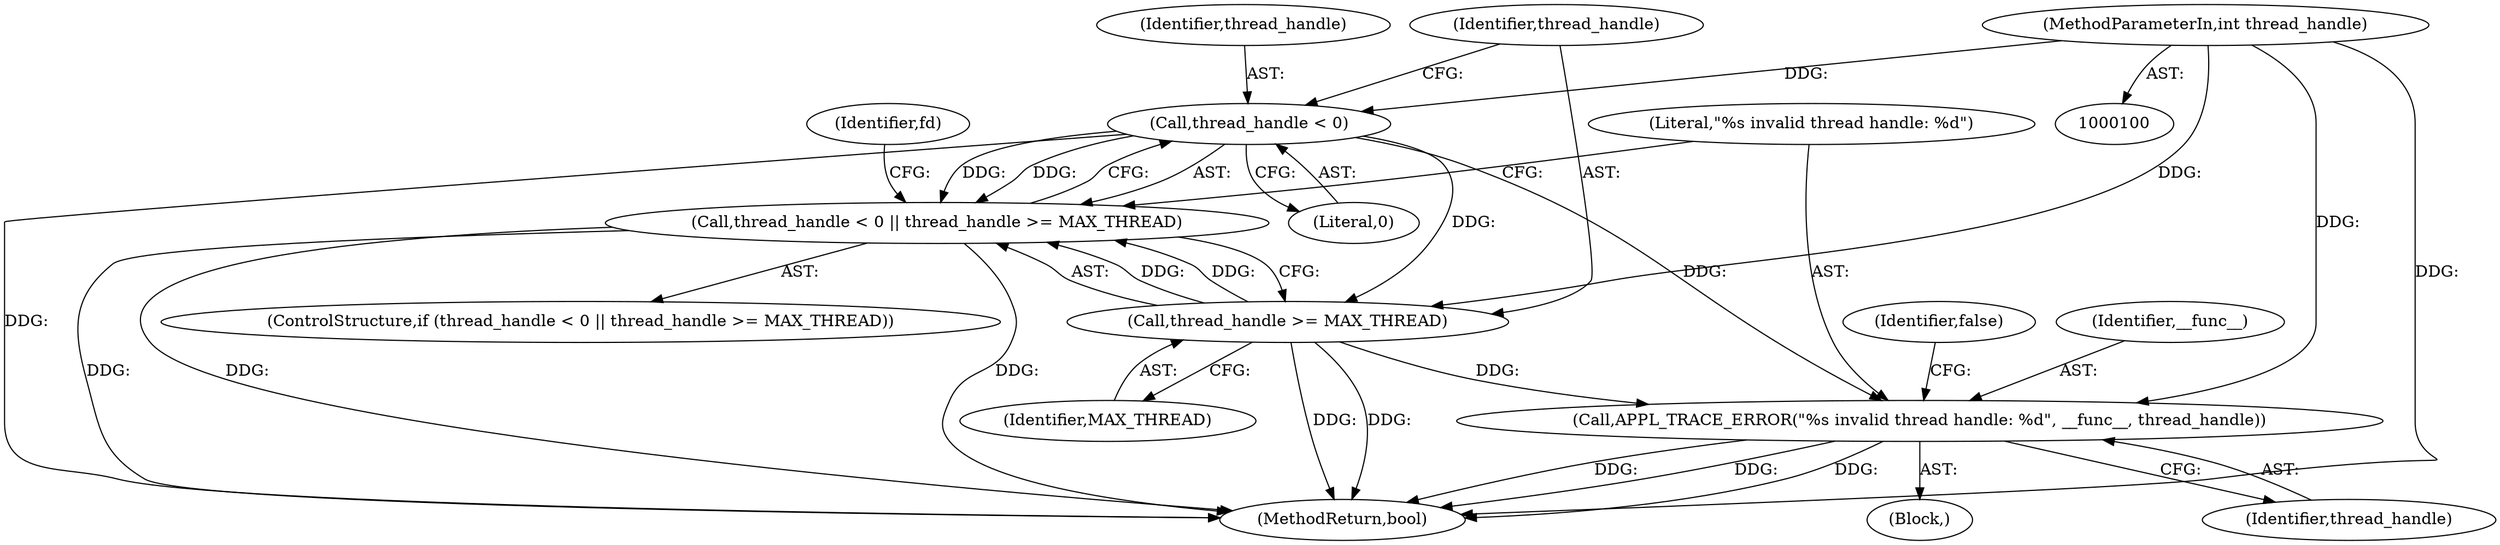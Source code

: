 digraph "0_Android_472271b153c5dc53c28beac55480a8d8434b2d5c_40@API" {
"1000106" [label="(Call,thread_handle < 0)"];
"1000101" [label="(MethodParameterIn,int thread_handle)"];
"1000105" [label="(Call,thread_handle < 0 || thread_handle >= MAX_THREAD)"];
"1000109" [label="(Call,thread_handle >= MAX_THREAD)"];
"1000113" [label="(Call,APPL_TRACE_ERROR(\"%s invalid thread handle: %d\", __func__, thread_handle))"];
"1000116" [label="(Identifier,thread_handle)"];
"1000104" [label="(ControlStructure,if (thread_handle < 0 || thread_handle >= MAX_THREAD))"];
"1000118" [label="(Identifier,false)"];
"1000148" [label="(MethodReturn,bool)"];
"1000113" [label="(Call,APPL_TRACE_ERROR(\"%s invalid thread handle: %d\", __func__, thread_handle))"];
"1000109" [label="(Call,thread_handle >= MAX_THREAD)"];
"1000114" [label="(Literal,\"%s invalid thread handle: %d\")"];
"1000115" [label="(Identifier,__func__)"];
"1000106" [label="(Call,thread_handle < 0)"];
"1000107" [label="(Identifier,thread_handle)"];
"1000108" [label="(Literal,0)"];
"1000121" [label="(Identifier,fd)"];
"1000105" [label="(Call,thread_handle < 0 || thread_handle >= MAX_THREAD)"];
"1000112" [label="(Block,)"];
"1000110" [label="(Identifier,thread_handle)"];
"1000101" [label="(MethodParameterIn,int thread_handle)"];
"1000111" [label="(Identifier,MAX_THREAD)"];
"1000106" -> "1000105"  [label="AST: "];
"1000106" -> "1000108"  [label="CFG: "];
"1000107" -> "1000106"  [label="AST: "];
"1000108" -> "1000106"  [label="AST: "];
"1000110" -> "1000106"  [label="CFG: "];
"1000105" -> "1000106"  [label="CFG: "];
"1000106" -> "1000148"  [label="DDG: "];
"1000106" -> "1000105"  [label="DDG: "];
"1000106" -> "1000105"  [label="DDG: "];
"1000101" -> "1000106"  [label="DDG: "];
"1000106" -> "1000109"  [label="DDG: "];
"1000106" -> "1000113"  [label="DDG: "];
"1000101" -> "1000100"  [label="AST: "];
"1000101" -> "1000148"  [label="DDG: "];
"1000101" -> "1000109"  [label="DDG: "];
"1000101" -> "1000113"  [label="DDG: "];
"1000105" -> "1000104"  [label="AST: "];
"1000105" -> "1000109"  [label="CFG: "];
"1000109" -> "1000105"  [label="AST: "];
"1000114" -> "1000105"  [label="CFG: "];
"1000121" -> "1000105"  [label="CFG: "];
"1000105" -> "1000148"  [label="DDG: "];
"1000105" -> "1000148"  [label="DDG: "];
"1000105" -> "1000148"  [label="DDG: "];
"1000109" -> "1000105"  [label="DDG: "];
"1000109" -> "1000105"  [label="DDG: "];
"1000109" -> "1000111"  [label="CFG: "];
"1000110" -> "1000109"  [label="AST: "];
"1000111" -> "1000109"  [label="AST: "];
"1000109" -> "1000148"  [label="DDG: "];
"1000109" -> "1000148"  [label="DDG: "];
"1000109" -> "1000113"  [label="DDG: "];
"1000113" -> "1000112"  [label="AST: "];
"1000113" -> "1000116"  [label="CFG: "];
"1000114" -> "1000113"  [label="AST: "];
"1000115" -> "1000113"  [label="AST: "];
"1000116" -> "1000113"  [label="AST: "];
"1000118" -> "1000113"  [label="CFG: "];
"1000113" -> "1000148"  [label="DDG: "];
"1000113" -> "1000148"  [label="DDG: "];
"1000113" -> "1000148"  [label="DDG: "];
}
